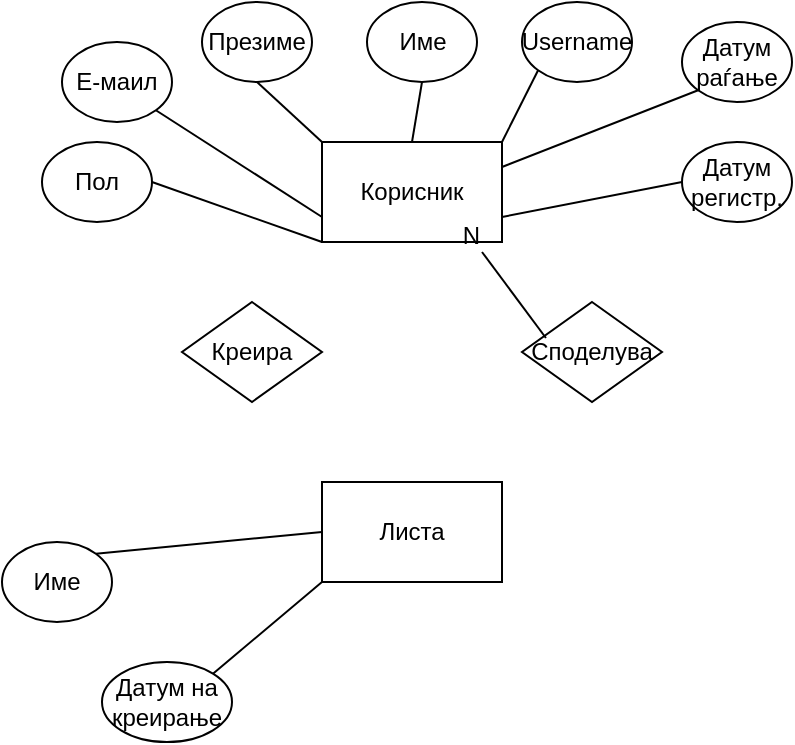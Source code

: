 <mxfile version="24.8.2">
  <diagram name="Page-1" id="xb7ROI2YWN3VlPE44QEm">
    <mxGraphModel dx="1427" dy="600" grid="1" gridSize="10" guides="1" tooltips="1" connect="1" arrows="1" fold="1" page="1" pageScale="1" pageWidth="850" pageHeight="1100" math="0" shadow="0">
      <root>
        <mxCell id="0" />
        <mxCell id="1" parent="0" />
        <mxCell id="wCN2Pezj-w0rMFxSmSeM-1" value="Корисник" style="rounded=0;whiteSpace=wrap;html=1;" vertex="1" parent="1">
          <mxGeometry x="200" y="110" width="90" height="50" as="geometry" />
        </mxCell>
        <mxCell id="wCN2Pezj-w0rMFxSmSeM-2" value="" style="endArrow=none;html=1;rounded=0;exitX=0;exitY=0;exitDx=0;exitDy=0;entryX=0.5;entryY=1;entryDx=0;entryDy=0;" edge="1" parent="1" source="wCN2Pezj-w0rMFxSmSeM-1" target="wCN2Pezj-w0rMFxSmSeM-10">
          <mxGeometry width="50" height="50" relative="1" as="geometry">
            <mxPoint x="260" y="340" as="sourcePoint" />
            <mxPoint x="177" y="68.8" as="targetPoint" />
          </mxGeometry>
        </mxCell>
        <mxCell id="wCN2Pezj-w0rMFxSmSeM-5" value="Име" style="ellipse;whiteSpace=wrap;html=1;" vertex="1" parent="1">
          <mxGeometry x="222.5" y="40" width="55" height="40" as="geometry" />
        </mxCell>
        <mxCell id="wCN2Pezj-w0rMFxSmSeM-7" value="" style="endArrow=none;html=1;rounded=0;entryX=0.5;entryY=1;entryDx=0;entryDy=0;exitX=0.5;exitY=0;exitDx=0;exitDy=0;" edge="1" parent="1" source="wCN2Pezj-w0rMFxSmSeM-1" target="wCN2Pezj-w0rMFxSmSeM-5">
          <mxGeometry width="50" height="50" relative="1" as="geometry">
            <mxPoint x="260" y="340" as="sourcePoint" />
            <mxPoint x="310" y="290" as="targetPoint" />
          </mxGeometry>
        </mxCell>
        <mxCell id="wCN2Pezj-w0rMFxSmSeM-10" value="Презиме" style="ellipse;whiteSpace=wrap;html=1;" vertex="1" parent="1">
          <mxGeometry x="140" y="40" width="55" height="40" as="geometry" />
        </mxCell>
        <mxCell id="wCN2Pezj-w0rMFxSmSeM-11" value="Username" style="ellipse;whiteSpace=wrap;html=1;" vertex="1" parent="1">
          <mxGeometry x="300" y="40" width="55" height="40" as="geometry" />
        </mxCell>
        <mxCell id="wCN2Pezj-w0rMFxSmSeM-12" value="" style="endArrow=none;html=1;rounded=0;entryX=0;entryY=1;entryDx=0;entryDy=0;exitX=1;exitY=0;exitDx=0;exitDy=0;" edge="1" parent="1" source="wCN2Pezj-w0rMFxSmSeM-1" target="wCN2Pezj-w0rMFxSmSeM-11">
          <mxGeometry width="50" height="50" relative="1" as="geometry">
            <mxPoint x="560" y="340" as="sourcePoint" />
            <mxPoint x="610" y="290" as="targetPoint" />
          </mxGeometry>
        </mxCell>
        <mxCell id="wCN2Pezj-w0rMFxSmSeM-13" value="Е-маил" style="ellipse;whiteSpace=wrap;html=1;" vertex="1" parent="1">
          <mxGeometry x="70" y="60" width="55" height="40" as="geometry" />
        </mxCell>
        <mxCell id="wCN2Pezj-w0rMFxSmSeM-15" value="" style="endArrow=none;html=1;rounded=0;entryX=1;entryY=1;entryDx=0;entryDy=0;exitX=0;exitY=0.75;exitDx=0;exitDy=0;" edge="1" parent="1" source="wCN2Pezj-w0rMFxSmSeM-1" target="wCN2Pezj-w0rMFxSmSeM-13">
          <mxGeometry width="50" height="50" relative="1" as="geometry">
            <mxPoint x="560" y="340" as="sourcePoint" />
            <mxPoint x="610" y="290" as="targetPoint" />
          </mxGeometry>
        </mxCell>
        <mxCell id="wCN2Pezj-w0rMFxSmSeM-16" value="Датум раѓање" style="ellipse;whiteSpace=wrap;html=1;" vertex="1" parent="1">
          <mxGeometry x="380" y="50" width="55" height="40" as="geometry" />
        </mxCell>
        <mxCell id="wCN2Pezj-w0rMFxSmSeM-17" value="Датум регистр." style="ellipse;whiteSpace=wrap;html=1;" vertex="1" parent="1">
          <mxGeometry x="380" y="110" width="55" height="40" as="geometry" />
        </mxCell>
        <mxCell id="wCN2Pezj-w0rMFxSmSeM-18" value="" style="endArrow=none;html=1;rounded=0;entryX=0;entryY=0.5;entryDx=0;entryDy=0;exitX=1;exitY=0.75;exitDx=0;exitDy=0;" edge="1" parent="1" source="wCN2Pezj-w0rMFxSmSeM-1" target="wCN2Pezj-w0rMFxSmSeM-17">
          <mxGeometry width="50" height="50" relative="1" as="geometry">
            <mxPoint x="560" y="340" as="sourcePoint" />
            <mxPoint x="610" y="290" as="targetPoint" />
          </mxGeometry>
        </mxCell>
        <mxCell id="wCN2Pezj-w0rMFxSmSeM-19" value="" style="endArrow=none;html=1;rounded=0;entryX=0;entryY=1;entryDx=0;entryDy=0;exitX=1;exitY=0.25;exitDx=0;exitDy=0;" edge="1" parent="1" source="wCN2Pezj-w0rMFxSmSeM-1" target="wCN2Pezj-w0rMFxSmSeM-16">
          <mxGeometry width="50" height="50" relative="1" as="geometry">
            <mxPoint x="560" y="340" as="sourcePoint" />
            <mxPoint x="610" y="290" as="targetPoint" />
          </mxGeometry>
        </mxCell>
        <mxCell id="wCN2Pezj-w0rMFxSmSeM-22" value="Пол" style="ellipse;whiteSpace=wrap;html=1;" vertex="1" parent="1">
          <mxGeometry x="60" y="110" width="55" height="40" as="geometry" />
        </mxCell>
        <mxCell id="wCN2Pezj-w0rMFxSmSeM-23" value="" style="endArrow=none;html=1;rounded=0;entryX=1;entryY=0.5;entryDx=0;entryDy=0;exitX=0;exitY=1;exitDx=0;exitDy=0;" edge="1" parent="1" source="wCN2Pezj-w0rMFxSmSeM-1" target="wCN2Pezj-w0rMFxSmSeM-22">
          <mxGeometry width="50" height="50" relative="1" as="geometry">
            <mxPoint x="560" y="340" as="sourcePoint" />
            <mxPoint x="610" y="290" as="targetPoint" />
          </mxGeometry>
        </mxCell>
        <mxCell id="wCN2Pezj-w0rMFxSmSeM-25" value="Листа" style="rounded=0;whiteSpace=wrap;html=1;" vertex="1" parent="1">
          <mxGeometry x="200" y="280" width="90" height="50" as="geometry" />
        </mxCell>
        <mxCell id="wCN2Pezj-w0rMFxSmSeM-26" value="Име" style="ellipse;whiteSpace=wrap;html=1;" vertex="1" parent="1">
          <mxGeometry x="40" y="310" width="55" height="40" as="geometry" />
        </mxCell>
        <mxCell id="wCN2Pezj-w0rMFxSmSeM-27" value="Датум на креирање" style="ellipse;whiteSpace=wrap;html=1;" vertex="1" parent="1">
          <mxGeometry x="90" y="370" width="65" height="40" as="geometry" />
        </mxCell>
        <mxCell id="wCN2Pezj-w0rMFxSmSeM-28" value="" style="endArrow=none;html=1;rounded=0;entryX=1;entryY=0;entryDx=0;entryDy=0;exitX=0;exitY=0.5;exitDx=0;exitDy=0;" edge="1" parent="1" source="wCN2Pezj-w0rMFxSmSeM-25" target="wCN2Pezj-w0rMFxSmSeM-26">
          <mxGeometry width="50" height="50" relative="1" as="geometry">
            <mxPoint x="560" y="330" as="sourcePoint" />
            <mxPoint x="610" y="280" as="targetPoint" />
          </mxGeometry>
        </mxCell>
        <mxCell id="wCN2Pezj-w0rMFxSmSeM-29" value="" style="endArrow=none;html=1;rounded=0;entryX=1;entryY=0;entryDx=0;entryDy=0;exitX=0;exitY=1;exitDx=0;exitDy=0;" edge="1" parent="1" source="wCN2Pezj-w0rMFxSmSeM-25" target="wCN2Pezj-w0rMFxSmSeM-27">
          <mxGeometry width="50" height="50" relative="1" as="geometry">
            <mxPoint x="210" y="315" as="sourcePoint" />
            <mxPoint x="97" y="326" as="targetPoint" />
          </mxGeometry>
        </mxCell>
        <mxCell id="wCN2Pezj-w0rMFxSmSeM-32" value="Креира" style="rhombus;whiteSpace=wrap;html=1;" vertex="1" parent="1">
          <mxGeometry x="130" y="190" width="70" height="50" as="geometry" />
        </mxCell>
        <mxCell id="wCN2Pezj-w0rMFxSmSeM-33" value="Споделува" style="rhombus;whiteSpace=wrap;html=1;" vertex="1" parent="1">
          <mxGeometry x="300" y="190" width="70" height="50" as="geometry" />
        </mxCell>
        <mxCell id="wCN2Pezj-w0rMFxSmSeM-40" value="" style="endArrow=none;html=1;rounded=0;exitX=0.171;exitY=0.36;exitDx=0;exitDy=0;exitPerimeter=0;entryX=0.889;entryY=1.1;entryDx=0;entryDy=0;entryPerimeter=0;" edge="1" parent="1" source="wCN2Pezj-w0rMFxSmSeM-33" target="wCN2Pezj-w0rMFxSmSeM-1">
          <mxGeometry relative="1" as="geometry">
            <mxPoint x="510" y="310" as="sourcePoint" />
            <mxPoint x="300" y="180" as="targetPoint" />
          </mxGeometry>
        </mxCell>
        <mxCell id="wCN2Pezj-w0rMFxSmSeM-41" value="N" style="resizable=0;html=1;whiteSpace=wrap;align=right;verticalAlign=bottom;" connectable="0" vertex="1" parent="wCN2Pezj-w0rMFxSmSeM-40">
          <mxGeometry x="1" relative="1" as="geometry" />
        </mxCell>
      </root>
    </mxGraphModel>
  </diagram>
</mxfile>
